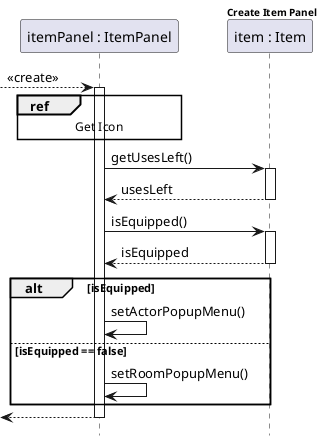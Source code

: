 @startuml CreateItemPanel
skinparam HeaderFontColor #000000
skinparam HeaderFontStyle bold
header Create Item Panel
hide footbox

participant panel as "itemPanel : ItemPanel"
participant item as "item : Item"

--> panel ++ : <<create>>
    ref over panel : Get Icon

    panel -> item ++ : getUsesLeft()
    return usesLeft

    panel -> item ++ : isEquipped()
    return isEquipped

    alt isEquipped
        panel -> panel : setActorPopupMenu()     
    else isEquipped == false
        panel -> panel : setRoomPopupMenu()
    end
    
    return


@enduml